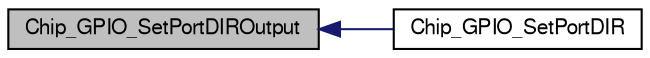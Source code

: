 digraph "Chip_GPIO_SetPortDIROutput"
{
  edge [fontname="FreeSans",fontsize="10",labelfontname="FreeSans",labelfontsize="10"];
  node [fontname="FreeSans",fontsize="10",shape=record];
  rankdir="LR";
  Node1 [label="Chip_GPIO_SetPortDIROutput",height=0.2,width=0.4,color="black", fillcolor="grey75", style="filled", fontcolor="black"];
  Node1 -> Node2 [dir="back",color="midnightblue",fontsize="10",style="solid"];
  Node2 [label="Chip_GPIO_SetPortDIR",height=0.2,width=0.4,color="black", fillcolor="white", style="filled",URL="$group__GPIO__17XX__40XX.html#ga6ceffe51a34be90a077b22657b1f90f0",tooltip="Set GPIO direction for a all selected GPIO pins to an input or output. "];
}
